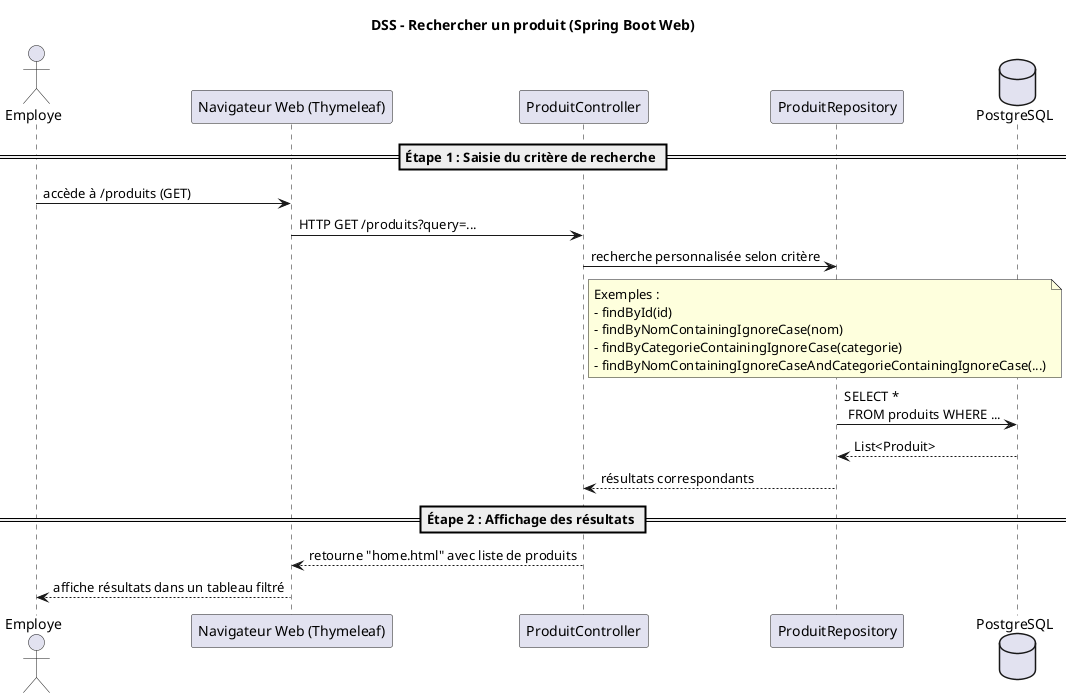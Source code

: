 @startuml
title DSS – Rechercher un produit (Spring Boot Web)

' === Acteur principal ===
actor Employe

' === Composants Web ===
participant "Navigateur Web (Thymeleaf)" as Vue
participant "ProduitController" as Controller
participant "ProduitRepository" as Repo
database "PostgreSQL"

== Étape 1 : Saisie du critère de recherche ==
Employe -> Vue : accède à /produits (GET)
' L’employé ouvre la page de recherche de produits depuis l’interface web

Vue -> Controller : HTTP GET /produits?query=...
' La requête est envoyée au contrôleur avec un paramètre "query" (id, nom ou catégorie)

' Le contrôleur reçoit la requête de recherche avec le critère saisi (id, nom ou catégorie)
Controller -> Repo : recherche personnalisée selon critère
' Il appelle une méthode du repository en fonction du contenu de "query"

note right of Controller
Exemples :
- findById(id)
- findByNomContainingIgnoreCase(nom)
- findByCategorieContainingIgnoreCase(categorie)
- findByNomContainingIgnoreCaseAndCategorieContainingIgnoreCase(...)
end note
' Le contrôleur choisit dynamiquement l’une de ces méthodes en analysant les filtres

Repo -> PostgreSQL : SELECT * \n FROM produits WHERE ...
' Le repository exécute une requête SQL vers la base de données

PostgreSQL --> Repo : List<Produit>
' PostgreSQL retourne la liste des produits correspondant aux critères

Repo --> Controller : résultats correspondants
' Les résultats sont renvoyés au contrôleur

== Étape 2 : Affichage des résultats ==
Controller --> Vue : retourne "home.html" avec liste de produits
' Le contrôleur ajoute les résultats au modèle et renvoie la vue correspondante

Vue --> Employe : affiche résultats dans un tableau filtré
' L’interface web affiche un tableau avec les produits trouvés

@enduml
